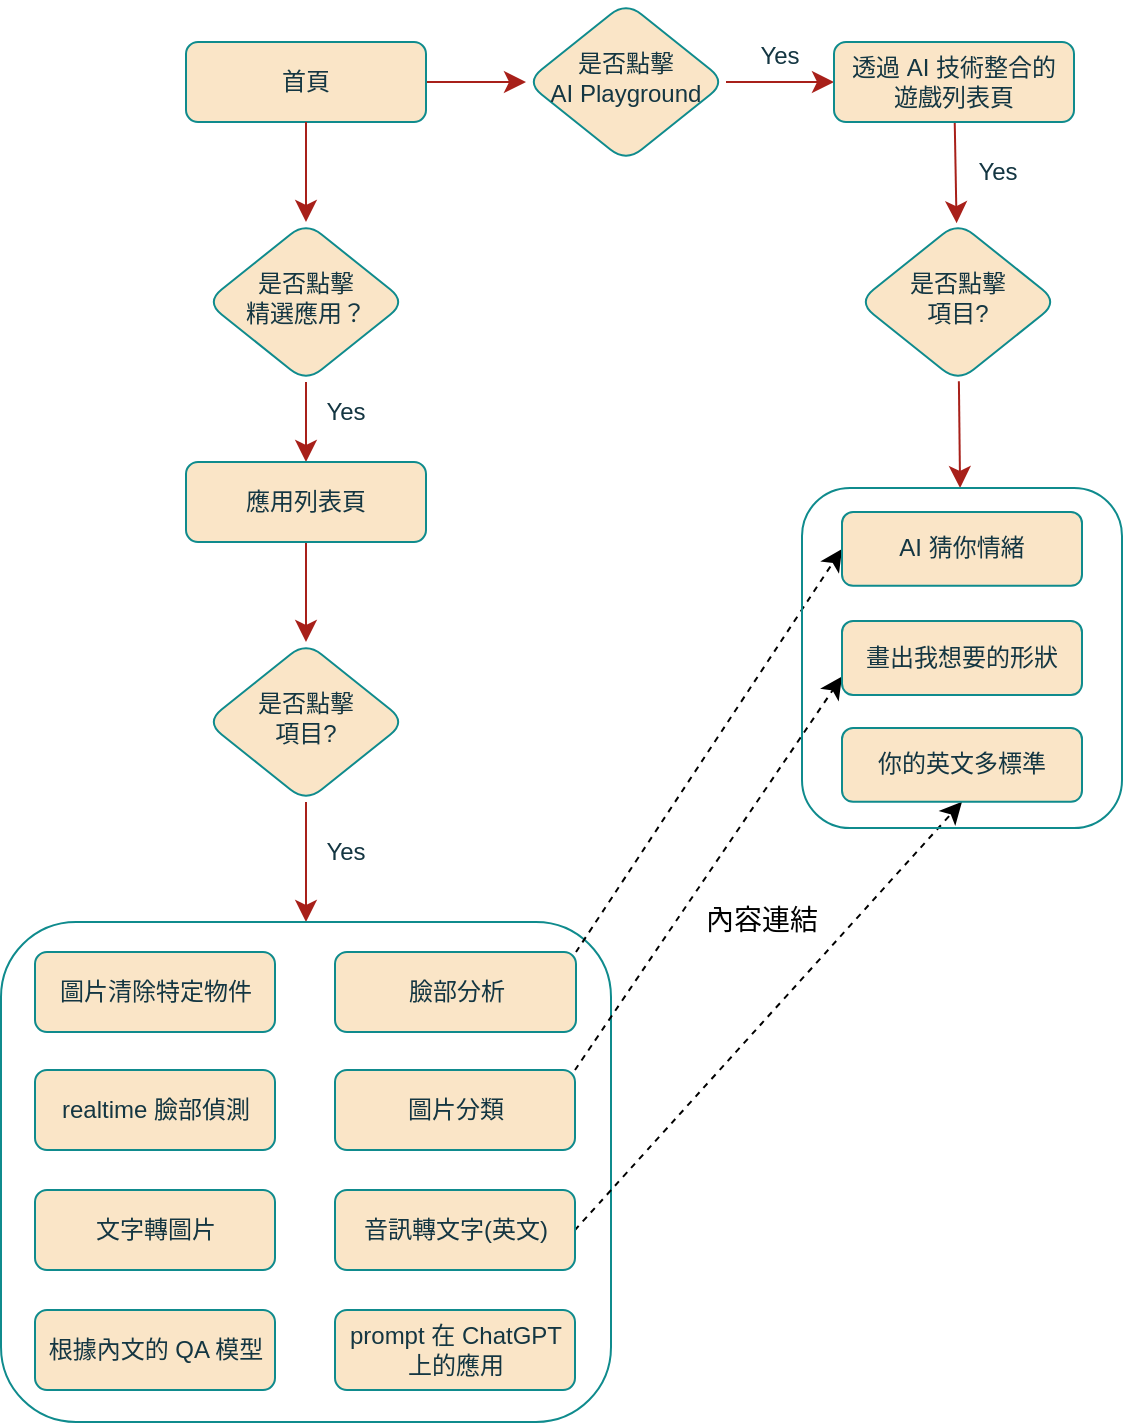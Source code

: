 <mxfile version="21.3.8" type="github">
  <diagram id="C5RBs43oDa-KdzZeNtuy" name="Page-1">
    <mxGraphModel dx="1259" dy="735" grid="0" gridSize="10" guides="1" tooltips="1" connect="1" arrows="1" fold="1" page="1" pageScale="1" pageWidth="827" pageHeight="1169" math="0" shadow="0">
      <root>
        <mxCell id="WIyWlLk6GJQsqaUBKTNV-0" />
        <mxCell id="WIyWlLk6GJQsqaUBKTNV-1" parent="WIyWlLk6GJQsqaUBKTNV-0" />
        <mxCell id="ENmbn9L6dxske6XHu0BQ-8" value="" style="edgeStyle=none;curved=1;rounded=1;orthogonalLoop=1;jettySize=auto;html=1;fontSize=12;startSize=8;endSize=8;labelBackgroundColor=none;strokeColor=#A8201A;fontColor=default;" parent="WIyWlLk6GJQsqaUBKTNV-1" source="WIyWlLk6GJQsqaUBKTNV-3" target="ENmbn9L6dxske6XHu0BQ-6" edge="1">
          <mxGeometry relative="1" as="geometry" />
        </mxCell>
        <mxCell id="WIyWlLk6GJQsqaUBKTNV-3" value="首頁" style="rounded=1;whiteSpace=wrap;html=1;fontSize=12;glass=0;strokeWidth=1;shadow=0;labelBackgroundColor=none;fillColor=#FAE5C7;strokeColor=#0F8B8D;fontColor=#143642;" parent="WIyWlLk6GJQsqaUBKTNV-1" vertex="1">
          <mxGeometry x="160" y="80" width="120" height="40" as="geometry" />
        </mxCell>
        <mxCell id="ENmbn9L6dxske6XHu0BQ-14" value="" style="edgeStyle=none;curved=1;rounded=1;orthogonalLoop=1;jettySize=auto;html=1;fontSize=12;startSize=8;endSize=8;labelBackgroundColor=none;strokeColor=#A8201A;fontColor=default;" parent="WIyWlLk6GJQsqaUBKTNV-1" source="WIyWlLk6GJQsqaUBKTNV-6" target="WIyWlLk6GJQsqaUBKTNV-11" edge="1">
          <mxGeometry relative="1" as="geometry" />
        </mxCell>
        <mxCell id="WIyWlLk6GJQsqaUBKTNV-6" value="是否點擊&lt;br&gt;精選應用？" style="rhombus;whiteSpace=wrap;html=1;shadow=0;fontFamily=Helvetica;fontSize=12;align=center;strokeWidth=1;spacing=6;spacingTop=-4;labelBackgroundColor=none;fillColor=#FAE5C7;strokeColor=#0F8B8D;fontColor=#143642;rounded=1;" parent="WIyWlLk6GJQsqaUBKTNV-1" vertex="1">
          <mxGeometry x="170" y="170" width="100" height="80" as="geometry" />
        </mxCell>
        <mxCell id="hdifzTVistezPJ_OjFt2-1" value="" style="edgeStyle=none;curved=1;rounded=1;orthogonalLoop=1;jettySize=auto;html=1;fontSize=12;startSize=8;endSize=8;labelBackgroundColor=none;strokeColor=#A8201A;fontColor=default;" edge="1" parent="WIyWlLk6GJQsqaUBKTNV-1" source="WIyWlLk6GJQsqaUBKTNV-11" target="hdifzTVistezPJ_OjFt2-0">
          <mxGeometry relative="1" as="geometry" />
        </mxCell>
        <mxCell id="WIyWlLk6GJQsqaUBKTNV-11" value="應用列表頁" style="rounded=1;whiteSpace=wrap;html=1;fontSize=12;glass=0;strokeWidth=1;shadow=0;labelBackgroundColor=none;fillColor=#FAE5C7;strokeColor=#0F8B8D;fontColor=#143642;" parent="WIyWlLk6GJQsqaUBKTNV-1" vertex="1">
          <mxGeometry x="160" y="290" width="120" height="40" as="geometry" />
        </mxCell>
        <mxCell id="ENmbn9L6dxske6XHu0BQ-3" value="Yes" style="text;html=1;strokeColor=none;fillColor=none;align=center;verticalAlign=middle;whiteSpace=wrap;rounded=1;labelBackgroundColor=none;fontColor=#143642;" parent="WIyWlLk6GJQsqaUBKTNV-1" vertex="1">
          <mxGeometry x="210" y="250" width="60" height="30" as="geometry" />
        </mxCell>
        <mxCell id="ENmbn9L6dxske6XHu0BQ-10" value="" style="edgeStyle=none;curved=1;rounded=1;orthogonalLoop=1;jettySize=auto;html=1;fontSize=12;startSize=8;endSize=8;labelBackgroundColor=none;strokeColor=#A8201A;fontColor=default;" parent="WIyWlLk6GJQsqaUBKTNV-1" source="ENmbn9L6dxske6XHu0BQ-6" target="ENmbn9L6dxske6XHu0BQ-9" edge="1">
          <mxGeometry relative="1" as="geometry" />
        </mxCell>
        <mxCell id="ENmbn9L6dxske6XHu0BQ-6" value="是否點擊&lt;br&gt;AI Playground" style="rhombus;whiteSpace=wrap;html=1;shadow=0;fontFamily=Helvetica;fontSize=12;align=center;strokeWidth=1;spacing=6;spacingTop=-4;labelBackgroundColor=none;fillColor=#FAE5C7;strokeColor=#0F8B8D;fontColor=#143642;rounded=1;" parent="WIyWlLk6GJQsqaUBKTNV-1" vertex="1">
          <mxGeometry x="330" y="60" width="100" height="80" as="geometry" />
        </mxCell>
        <mxCell id="hdifzTVistezPJ_OjFt2-16" value="" style="edgeStyle=none;curved=1;rounded=1;orthogonalLoop=1;jettySize=auto;html=1;fontSize=12;startSize=8;endSize=8;labelBackgroundColor=none;strokeColor=#A8201A;fontColor=default;" edge="1" parent="WIyWlLk6GJQsqaUBKTNV-1" source="ENmbn9L6dxske6XHu0BQ-9" target="hdifzTVistezPJ_OjFt2-15">
          <mxGeometry relative="1" as="geometry" />
        </mxCell>
        <mxCell id="ENmbn9L6dxske6XHu0BQ-9" value="透過 AI 技術整合的&lt;br&gt;遊戲列表頁" style="rounded=1;whiteSpace=wrap;html=1;fontSize=12;glass=0;strokeWidth=1;shadow=0;labelBackgroundColor=none;fillColor=#FAE5C7;strokeColor=#0F8B8D;fontColor=#143642;" parent="WIyWlLk6GJQsqaUBKTNV-1" vertex="1">
          <mxGeometry x="484" y="80" width="120" height="40" as="geometry" />
        </mxCell>
        <mxCell id="hdifzTVistezPJ_OjFt2-28" value="" style="edgeStyle=none;curved=1;rounded=1;orthogonalLoop=1;jettySize=auto;html=1;fontSize=12;startSize=8;endSize=8;entryX=0.5;entryY=0;entryDx=0;entryDy=0;labelBackgroundColor=none;strokeColor=#A8201A;fontColor=default;" edge="1" parent="WIyWlLk6GJQsqaUBKTNV-1" source="hdifzTVistezPJ_OjFt2-0" target="hdifzTVistezPJ_OjFt2-25">
          <mxGeometry relative="1" as="geometry" />
        </mxCell>
        <mxCell id="hdifzTVistezPJ_OjFt2-0" value="是否點擊&lt;br&gt;項目?" style="rhombus;whiteSpace=wrap;html=1;shadow=0;fontFamily=Helvetica;fontSize=12;align=center;strokeWidth=1;spacing=6;spacingTop=-4;labelBackgroundColor=none;fillColor=#FAE5C7;strokeColor=#0F8B8D;fontColor=#143642;rounded=1;" vertex="1" parent="WIyWlLk6GJQsqaUBKTNV-1">
          <mxGeometry x="170" y="380" width="100" height="80" as="geometry" />
        </mxCell>
        <mxCell id="hdifzTVistezPJ_OjFt2-14" value="Yes" style="text;html=1;strokeColor=none;fillColor=none;align=center;verticalAlign=middle;whiteSpace=wrap;rounded=1;labelBackgroundColor=none;fontColor=#143642;" vertex="1" parent="WIyWlLk6GJQsqaUBKTNV-1">
          <mxGeometry x="210" y="470" width="60" height="30" as="geometry" />
        </mxCell>
        <mxCell id="hdifzTVistezPJ_OjFt2-24" value="" style="edgeStyle=none;curved=1;rounded=1;orthogonalLoop=1;jettySize=auto;html=1;fontSize=12;startSize=8;endSize=8;labelBackgroundColor=none;strokeColor=#A8201A;fontColor=default;" edge="1" parent="WIyWlLk6GJQsqaUBKTNV-1" source="hdifzTVistezPJ_OjFt2-15" target="hdifzTVistezPJ_OjFt2-23">
          <mxGeometry relative="1" as="geometry" />
        </mxCell>
        <mxCell id="hdifzTVistezPJ_OjFt2-15" value="是否點擊&lt;br&gt;項目?" style="rhombus;whiteSpace=wrap;html=1;shadow=0;fontFamily=Helvetica;fontSize=12;align=center;strokeWidth=1;spacing=6;spacingTop=-4;labelBackgroundColor=none;fillColor=#FAE5C7;strokeColor=#0F8B8D;fontColor=#143642;rounded=1;" vertex="1" parent="WIyWlLk6GJQsqaUBKTNV-1">
          <mxGeometry x="496" y="170" width="100" height="80" as="geometry" />
        </mxCell>
        <mxCell id="hdifzTVistezPJ_OjFt2-17" value="Yes" style="text;html=1;strokeColor=none;fillColor=none;align=center;verticalAlign=middle;whiteSpace=wrap;rounded=1;labelBackgroundColor=none;fontColor=#143642;" vertex="1" parent="WIyWlLk6GJQsqaUBKTNV-1">
          <mxGeometry x="536" y="130" width="60" height="30" as="geometry" />
        </mxCell>
        <mxCell id="hdifzTVistezPJ_OjFt2-25" value="" style="rounded=1;whiteSpace=wrap;html=1;fontSize=16;fillColor=none;labelBackgroundColor=none;strokeColor=#0F8B8D;fontColor=#143642;" vertex="1" parent="WIyWlLk6GJQsqaUBKTNV-1">
          <mxGeometry x="67.5" y="520" width="305" height="250" as="geometry" />
        </mxCell>
        <mxCell id="hdifzTVistezPJ_OjFt2-40" style="edgeStyle=none;curved=1;rounded=1;orthogonalLoop=1;jettySize=auto;html=1;entryX=0;entryY=0.5;entryDx=0;entryDy=0;fontSize=12;startSize=8;endSize=8;dashed=1;exitX=1;exitY=0;exitDx=0;exitDy=0;" edge="1" parent="WIyWlLk6GJQsqaUBKTNV-1" source="hdifzTVistezPJ_OjFt2-3" target="hdifzTVistezPJ_OjFt2-12">
          <mxGeometry relative="1" as="geometry" />
        </mxCell>
        <mxCell id="hdifzTVistezPJ_OjFt2-3" value="臉部分析" style="rounded=1;whiteSpace=wrap;html=1;fontSize=12;glass=0;strokeWidth=1;shadow=0;labelBackgroundColor=none;fillColor=#FAE5C7;strokeColor=#0F8B8D;fontColor=#143642;" vertex="1" parent="WIyWlLk6GJQsqaUBKTNV-1">
          <mxGeometry x="234.5" y="535" width="120.5" height="40" as="geometry" />
        </mxCell>
        <mxCell id="hdifzTVistezPJ_OjFt2-42" style="edgeStyle=none;curved=1;rounded=1;orthogonalLoop=1;jettySize=auto;html=1;entryX=0;entryY=0.75;entryDx=0;entryDy=0;fontSize=12;startSize=8;endSize=8;dashed=1;exitX=1;exitY=0;exitDx=0;exitDy=0;" edge="1" parent="WIyWlLk6GJQsqaUBKTNV-1" source="hdifzTVistezPJ_OjFt2-4" target="hdifzTVistezPJ_OjFt2-11">
          <mxGeometry relative="1" as="geometry" />
        </mxCell>
        <mxCell id="hdifzTVistezPJ_OjFt2-4" value="圖片分類" style="rounded=1;whiteSpace=wrap;html=1;fontSize=12;glass=0;strokeWidth=1;shadow=0;labelBackgroundColor=none;fillColor=#FAE5C7;strokeColor=#0F8B8D;fontColor=#143642;" vertex="1" parent="WIyWlLk6GJQsqaUBKTNV-1">
          <mxGeometry x="234.5" y="594" width="120" height="40" as="geometry" />
        </mxCell>
        <mxCell id="hdifzTVistezPJ_OjFt2-48" style="edgeStyle=none;curved=1;rounded=1;orthogonalLoop=1;jettySize=auto;html=1;entryX=0.5;entryY=1;entryDx=0;entryDy=0;fontSize=12;startSize=8;endSize=8;exitX=1;exitY=0.5;exitDx=0;exitDy=0;dashed=1;" edge="1" parent="WIyWlLk6GJQsqaUBKTNV-1" source="hdifzTVistezPJ_OjFt2-5" target="hdifzTVistezPJ_OjFt2-31">
          <mxGeometry relative="1" as="geometry" />
        </mxCell>
        <mxCell id="hdifzTVistezPJ_OjFt2-5" value="音訊轉文字(英文)" style="rounded=1;whiteSpace=wrap;html=1;fontSize=12;glass=0;strokeWidth=1;shadow=0;labelBackgroundColor=none;fillColor=#FAE5C7;strokeColor=#0F8B8D;fontColor=#143642;" vertex="1" parent="WIyWlLk6GJQsqaUBKTNV-1">
          <mxGeometry x="234.5" y="654" width="120" height="40" as="geometry" />
        </mxCell>
        <mxCell id="hdifzTVistezPJ_OjFt2-6" value="圖片清除特定物件" style="rounded=1;whiteSpace=wrap;html=1;fontSize=12;glass=0;strokeWidth=1;shadow=0;labelBackgroundColor=none;fillColor=#FAE5C7;strokeColor=#0F8B8D;fontColor=#143642;" vertex="1" parent="WIyWlLk6GJQsqaUBKTNV-1">
          <mxGeometry x="84.5" y="535" width="120" height="40" as="geometry" />
        </mxCell>
        <mxCell id="hdifzTVistezPJ_OjFt2-7" value="文字轉圖片" style="rounded=1;whiteSpace=wrap;html=1;fontSize=12;glass=0;strokeWidth=1;shadow=0;labelBackgroundColor=none;fillColor=#FAE5C7;strokeColor=#0F8B8D;fontColor=#143642;" vertex="1" parent="WIyWlLk6GJQsqaUBKTNV-1">
          <mxGeometry x="84.5" y="654" width="120" height="40" as="geometry" />
        </mxCell>
        <mxCell id="hdifzTVistezPJ_OjFt2-8" value="realtime 臉部偵測" style="rounded=1;whiteSpace=wrap;html=1;fontSize=12;glass=0;strokeWidth=1;shadow=0;labelBackgroundColor=none;fillColor=#FAE5C7;strokeColor=#0F8B8D;fontColor=#143642;" vertex="1" parent="WIyWlLk6GJQsqaUBKTNV-1">
          <mxGeometry x="84.5" y="594" width="120" height="40" as="geometry" />
        </mxCell>
        <mxCell id="hdifzTVistezPJ_OjFt2-9" value="根據內文的 QA 模型" style="rounded=1;whiteSpace=wrap;html=1;fontSize=12;glass=0;strokeWidth=1;shadow=0;labelBackgroundColor=none;fillColor=#FAE5C7;strokeColor=#0F8B8D;fontColor=#143642;" vertex="1" parent="WIyWlLk6GJQsqaUBKTNV-1">
          <mxGeometry x="84.5" y="714" width="120" height="40" as="geometry" />
        </mxCell>
        <mxCell id="hdifzTVistezPJ_OjFt2-10" value="prompt 在 ChatGPT 上的應用" style="rounded=1;whiteSpace=wrap;html=1;fontSize=12;glass=0;strokeWidth=1;shadow=0;labelBackgroundColor=none;fillColor=#FAE5C7;strokeColor=#0F8B8D;fontColor=#143642;" vertex="1" parent="WIyWlLk6GJQsqaUBKTNV-1">
          <mxGeometry x="234.5" y="714" width="120" height="40" as="geometry" />
        </mxCell>
        <mxCell id="hdifzTVistezPJ_OjFt2-45" value="&lt;font style=&quot;font-size: 14px;&quot;&gt;內容連結&lt;/font&gt;" style="text;strokeColor=none;fillColor=none;html=1;align=center;verticalAlign=middle;whiteSpace=wrap;rounded=0;fontSize=16;" vertex="1" parent="WIyWlLk6GJQsqaUBKTNV-1">
          <mxGeometry x="414" y="503" width="68" height="30" as="geometry" />
        </mxCell>
        <mxCell id="hdifzTVistezPJ_OjFt2-51" value="" style="edgeStyle=none;curved=1;rounded=1;orthogonalLoop=1;jettySize=auto;html=1;fontSize=12;startSize=8;endSize=8;labelBackgroundColor=none;strokeColor=#A8201A;fontColor=default;exitX=0.5;exitY=1;exitDx=0;exitDy=0;" edge="1" parent="WIyWlLk6GJQsqaUBKTNV-1" source="WIyWlLk6GJQsqaUBKTNV-3" target="WIyWlLk6GJQsqaUBKTNV-6">
          <mxGeometry relative="1" as="geometry">
            <mxPoint x="425" y="146" as="sourcePoint" />
            <mxPoint x="280" y="246" as="targetPoint" />
          </mxGeometry>
        </mxCell>
        <mxCell id="hdifzTVistezPJ_OjFt2-52" value="Yes" style="text;html=1;strokeColor=none;fillColor=none;align=center;verticalAlign=middle;whiteSpace=wrap;rounded=1;labelBackgroundColor=none;fontColor=#143642;" vertex="1" parent="WIyWlLk6GJQsqaUBKTNV-1">
          <mxGeometry x="427" y="72" width="60" height="30" as="geometry" />
        </mxCell>
        <mxCell id="hdifzTVistezPJ_OjFt2-53" value="" style="group" vertex="1" connectable="0" parent="WIyWlLk6GJQsqaUBKTNV-1">
          <mxGeometry x="468" y="303" width="160" height="170" as="geometry" />
        </mxCell>
        <mxCell id="hdifzTVistezPJ_OjFt2-23" value="" style="rounded=1;whiteSpace=wrap;html=1;fontSize=16;fillColor=none;labelBackgroundColor=none;strokeColor=#0F8B8D;fontColor=#143642;" vertex="1" parent="hdifzTVistezPJ_OjFt2-53">
          <mxGeometry width="160" height="170" as="geometry" />
        </mxCell>
        <mxCell id="hdifzTVistezPJ_OjFt2-11" value="畫出我想要的形狀" style="rounded=1;whiteSpace=wrap;html=1;fontSize=12;glass=0;strokeWidth=1;shadow=0;labelBackgroundColor=none;fillColor=#FAE5C7;strokeColor=#0F8B8D;fontColor=#143642;" vertex="1" parent="hdifzTVistezPJ_OjFt2-53">
          <mxGeometry x="20" y="66.541" width="120" height="36.923" as="geometry" />
        </mxCell>
        <mxCell id="hdifzTVistezPJ_OjFt2-12" value="AI 猜你情緒" style="rounded=1;whiteSpace=wrap;html=1;fontSize=12;glass=0;strokeWidth=1;shadow=0;labelBackgroundColor=none;fillColor=#FAE5C7;strokeColor=#0F8B8D;fontColor=#143642;" vertex="1" parent="hdifzTVistezPJ_OjFt2-53">
          <mxGeometry x="20" y="11.995" width="120" height="36.923" as="geometry" />
        </mxCell>
        <mxCell id="hdifzTVistezPJ_OjFt2-31" value="你的英文多標準" style="rounded=1;whiteSpace=wrap;html=1;fontSize=12;glass=0;strokeWidth=1;shadow=0;labelBackgroundColor=none;fillColor=#FAE5C7;strokeColor=#0F8B8D;fontColor=#143642;" vertex="1" parent="hdifzTVistezPJ_OjFt2-53">
          <mxGeometry x="20" y="119.995" width="120" height="36.923" as="geometry" />
        </mxCell>
      </root>
    </mxGraphModel>
  </diagram>
</mxfile>
